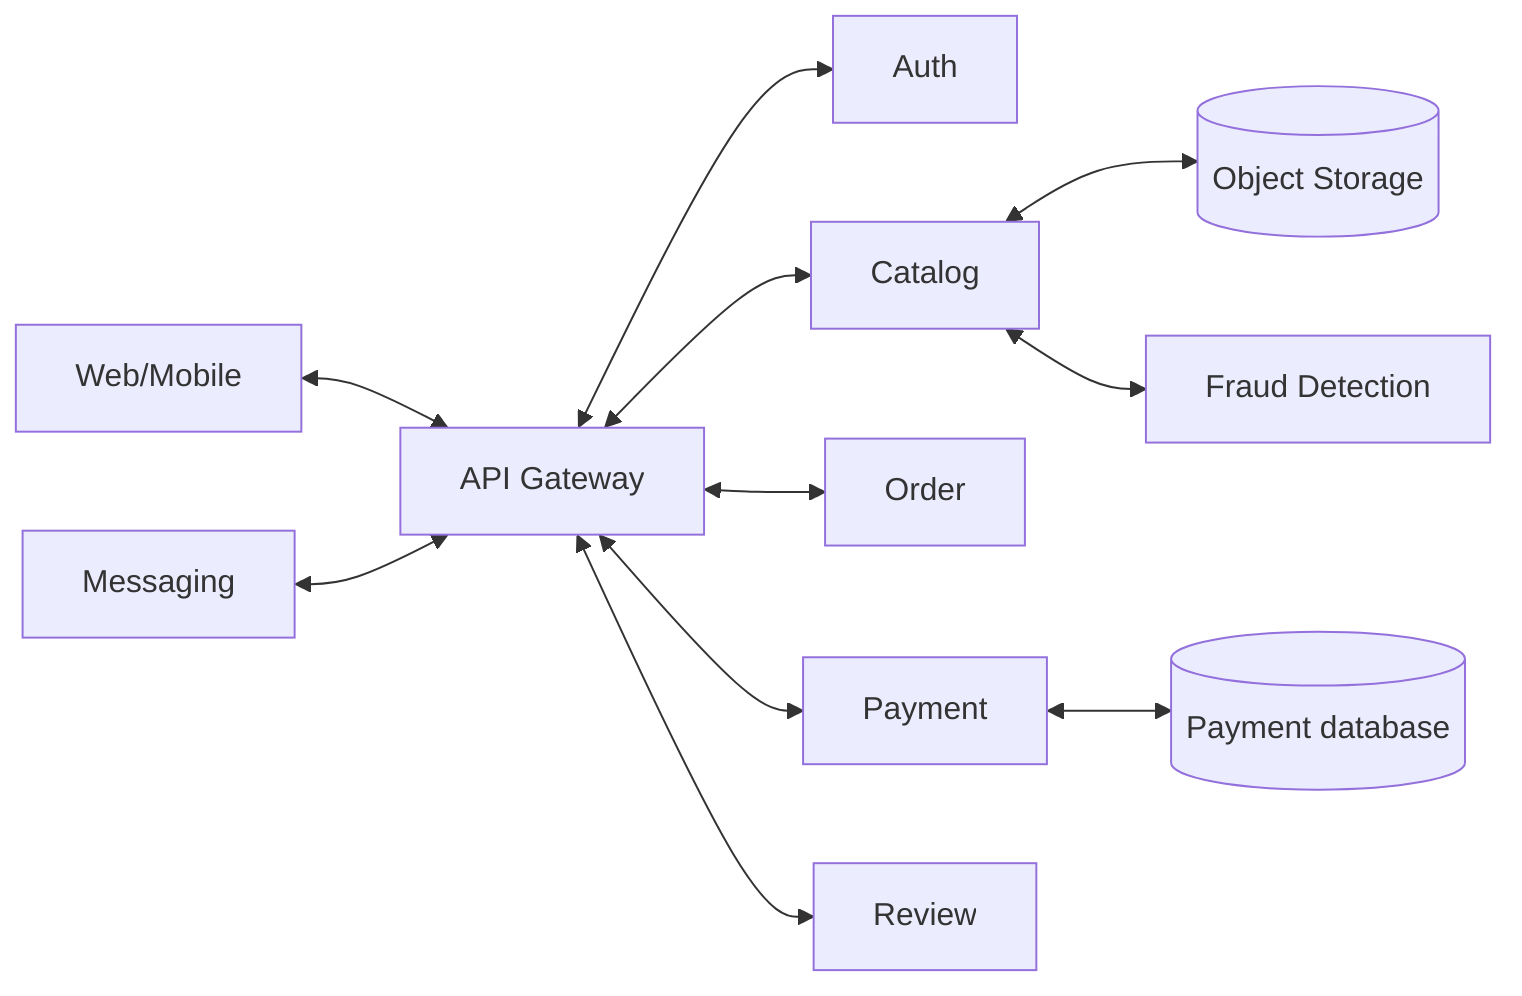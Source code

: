 flowchart LR
Client[Web/Mobile]
API[API Gateway]
Auth[Auth]
Catalog[Catalog]
Order[Order]
Payment[Payment]
PaymentDB[(Payment database)]
Msg[Messaging]
Review[Review]
Fraud[Fraud Detection]
Storage[(Object Storage)]


Client <--> API
API <--> Auth
API <--> Catalog
API <--> Order
API <--> Review
API <--> Payment
Payment <--> PaymentDB
Catalog <--> Storage
Catalog <--> Fraud
Msg <--> API